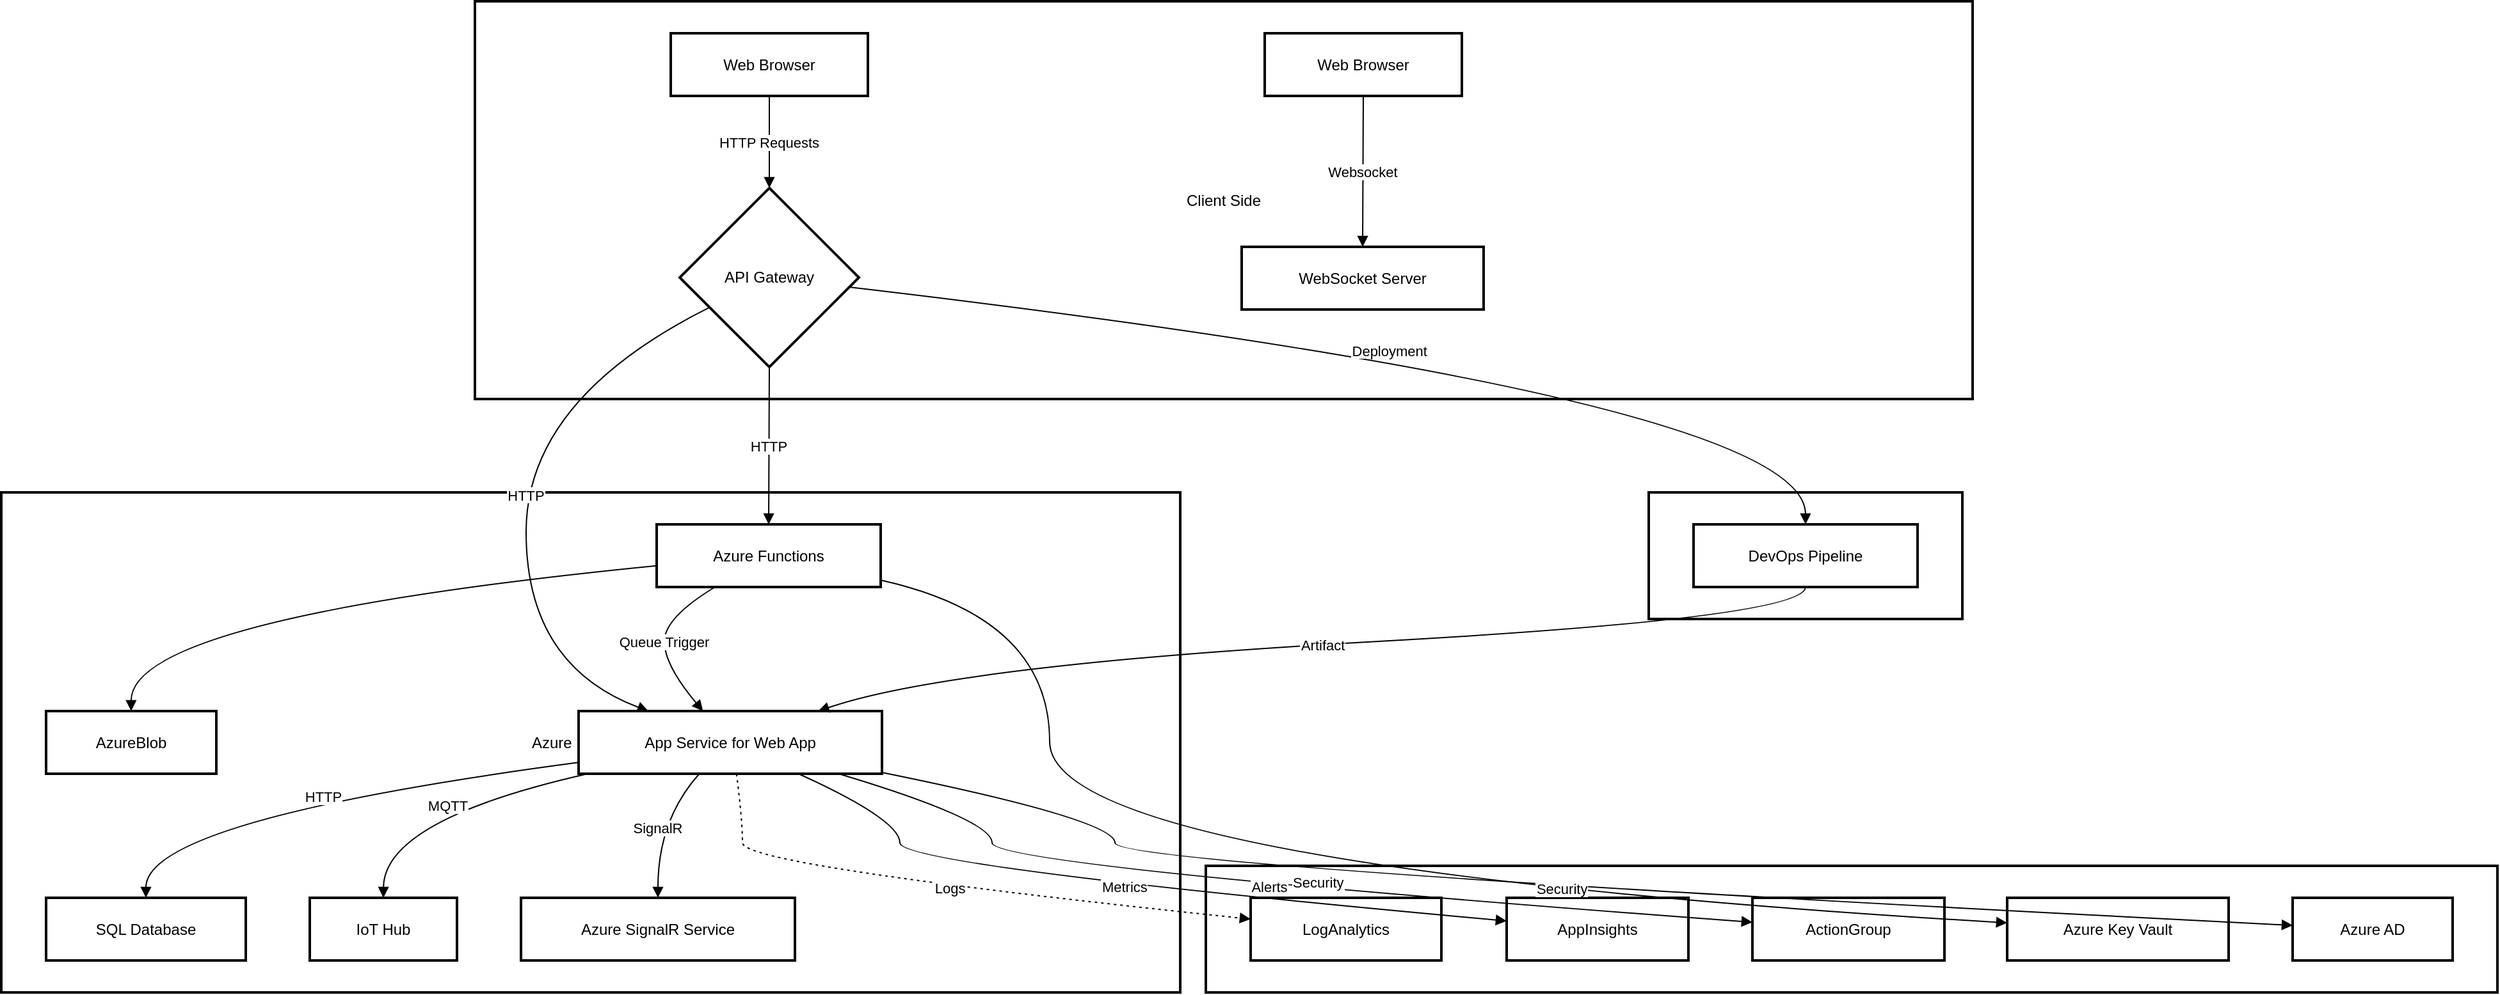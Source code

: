 <mxfile version="24.9.2">
  <diagram name="Seite-1" id="gJsIBYDGqS8oT-TaSScV">
    <mxGraphModel>
      <root>
        <mxCell id="0" />
        <mxCell id="1" parent="0" />
        <mxCell id="2" value="Deployment &amp; CI/CD" style="whiteSpace=wrap;strokeWidth=2;" vertex="1" parent="1">
          <mxGeometry x="1295" y="392" width="245" height="99" as="geometry" />
        </mxCell>
        <mxCell id="3" value="Monitoring &amp; Security" style="whiteSpace=wrap;strokeWidth=2;" vertex="1" parent="1">
          <mxGeometry x="949" y="684" width="1009" height="99" as="geometry" />
        </mxCell>
        <mxCell id="4" value="Azure Resources" style="whiteSpace=wrap;strokeWidth=2;" vertex="1" parent="1">
          <mxGeometry x="8" y="392" width="921" height="391" as="geometry" />
        </mxCell>
        <mxCell id="5" value="Client Side" style="whiteSpace=wrap;strokeWidth=2;" vertex="1" parent="1">
          <mxGeometry x="378" y="8" width="1170" height="311" as="geometry" />
        </mxCell>
        <mxCell id="6" value="Web Browser" style="whiteSpace=wrap;strokeWidth=2;" vertex="1" parent="1">
          <mxGeometry x="531" y="33" width="154" height="49" as="geometry" />
        </mxCell>
        <mxCell id="7" value="API Gateway" style="rhombus;strokeWidth=2;whiteSpace=wrap;" vertex="1" parent="1">
          <mxGeometry x="538" y="154" width="140" height="140" as="geometry" />
        </mxCell>
        <mxCell id="8" value="Web Browser" style="whiteSpace=wrap;strokeWidth=2;" vertex="1" parent="1">
          <mxGeometry x="995" y="33" width="154" height="49" as="geometry" />
        </mxCell>
        <mxCell id="9" value="WebSocket Server" style="whiteSpace=wrap;strokeWidth=2;" vertex="1" parent="1">
          <mxGeometry x="977" y="200" width="189" height="49" as="geometry" />
        </mxCell>
        <mxCell id="10" value="Azure Functions" style="whiteSpace=wrap;strokeWidth=2;" vertex="1" parent="1">
          <mxGeometry x="520" y="417" width="175" height="49" as="geometry" />
        </mxCell>
        <mxCell id="11" value="AzureBlob" style="whiteSpace=wrap;strokeWidth=2;" vertex="1" parent="1">
          <mxGeometry x="43" y="563" width="133" height="49" as="geometry" />
        </mxCell>
        <mxCell id="12" value="App Service for Web App" style="whiteSpace=wrap;strokeWidth=2;" vertex="1" parent="1">
          <mxGeometry x="459" y="563" width="237" height="49" as="geometry" />
        </mxCell>
        <mxCell id="13" value="SQL Database" style="whiteSpace=wrap;strokeWidth=2;" vertex="1" parent="1">
          <mxGeometry x="43" y="709" width="156" height="49" as="geometry" />
        </mxCell>
        <mxCell id="14" value="IoT Hub" style="whiteSpace=wrap;strokeWidth=2;" vertex="1" parent="1">
          <mxGeometry x="249" y="709" width="115" height="49" as="geometry" />
        </mxCell>
        <mxCell id="15" value="Azure SignalR Service" style="whiteSpace=wrap;strokeWidth=2;" vertex="1" parent="1">
          <mxGeometry x="414" y="709" width="214" height="49" as="geometry" />
        </mxCell>
        <mxCell id="16" value="LogAnalytics" style="whiteSpace=wrap;strokeWidth=2;" vertex="1" parent="1">
          <mxGeometry x="984" y="709" width="149" height="49" as="geometry" />
        </mxCell>
        <mxCell id="17" value="AppInsights" style="whiteSpace=wrap;strokeWidth=2;" vertex="1" parent="1">
          <mxGeometry x="1184" y="709" width="142" height="49" as="geometry" />
        </mxCell>
        <mxCell id="18" value="ActionGroup" style="whiteSpace=wrap;strokeWidth=2;" vertex="1" parent="1">
          <mxGeometry x="1376" y="709" width="150" height="49" as="geometry" />
        </mxCell>
        <mxCell id="19" value="Azure Key Vault" style="whiteSpace=wrap;strokeWidth=2;" vertex="1" parent="1">
          <mxGeometry x="1575" y="709" width="173" height="49" as="geometry" />
        </mxCell>
        <mxCell id="20" value="Azure AD" style="whiteSpace=wrap;strokeWidth=2;" vertex="1" parent="1">
          <mxGeometry x="1798" y="709" width="125" height="49" as="geometry" />
        </mxCell>
        <mxCell id="21" value="DevOps Pipeline" style="whiteSpace=wrap;strokeWidth=2;" vertex="1" parent="1">
          <mxGeometry x="1330" y="417" width="175" height="49" as="geometry" />
        </mxCell>
        <mxCell id="22" value="HTTP Requests" style="curved=1;startArrow=none;endArrow=block;exitX=0.5;exitY=0.99;entryX=0.5;entryY=0;" edge="1" parent="1" source="6" target="7">
          <mxGeometry relative="1" as="geometry">
            <Array as="points" />
          </mxGeometry>
        </mxCell>
        <mxCell id="23" value="Websocket" style="curved=1;startArrow=none;endArrow=block;exitX=0.5;exitY=0.99;entryX=0.5;entryY=0;" edge="1" parent="1" source="8" target="9">
          <mxGeometry relative="1" as="geometry">
            <Array as="points" />
          </mxGeometry>
        </mxCell>
        <mxCell id="24" value="HTTP" style="curved=1;startArrow=none;endArrow=block;exitX=0.5;exitY=1;entryX=0.5;entryY=-0.01;" edge="1" parent="1" source="7" target="10">
          <mxGeometry relative="1" as="geometry">
            <Array as="points" />
          </mxGeometry>
        </mxCell>
        <mxCell id="25" value="" style="curved=1;startArrow=none;endArrow=block;exitX=0;exitY=0.66;entryX=0.5;entryY=0;" edge="1" parent="1" source="10" target="11">
          <mxGeometry relative="1" as="geometry">
            <Array as="points">
              <mxPoint x="109" y="490" />
            </Array>
          </mxGeometry>
        </mxCell>
        <mxCell id="26" value="HTTP" style="curved=1;startArrow=none;endArrow=block;exitX=0;exitY=0.75;entryX=0.23;entryY=0;" edge="1" parent="1" source="7" target="12">
          <mxGeometry relative="1" as="geometry">
            <Array as="points">
              <mxPoint x="418" y="319" />
              <mxPoint x="418" y="527" />
            </Array>
          </mxGeometry>
        </mxCell>
        <mxCell id="27" value="HTTP" style="curved=1;startArrow=none;endArrow=block;exitX=0;exitY=0.82;entryX=0.5;entryY=0;" edge="1" parent="1" source="12" target="13">
          <mxGeometry relative="1" as="geometry">
            <Array as="points">
              <mxPoint x="121" y="648" />
            </Array>
          </mxGeometry>
        </mxCell>
        <mxCell id="28" value="MQTT" style="curved=1;startArrow=none;endArrow=block;exitX=0.04;exitY=0.99;entryX=0.5;entryY=0;" edge="1" parent="1" source="12" target="14">
          <mxGeometry relative="1" as="geometry">
            <Array as="points">
              <mxPoint x="307" y="648" />
            </Array>
          </mxGeometry>
        </mxCell>
        <mxCell id="29" value="SignalR" style="curved=1;startArrow=none;endArrow=block;exitX=0.4;exitY=0.99;entryX=0.5;entryY=0;" edge="1" parent="1" source="12" target="15">
          <mxGeometry relative="1" as="geometry">
            <Array as="points">
              <mxPoint x="521" y="648" />
            </Array>
          </mxGeometry>
        </mxCell>
        <mxCell id="30" value="Queue Trigger" style="curved=1;startArrow=none;endArrow=block;exitX=0.27;exitY=0.98;entryX=0.41;entryY=0;" edge="1" parent="1" source="10" target="12">
          <mxGeometry relative="1" as="geometry">
            <Array as="points">
              <mxPoint x="526" y="490" />
              <mxPoint x="526" y="527" />
            </Array>
          </mxGeometry>
        </mxCell>
        <mxCell id="31" value="Logs" style="curved=1;dashed=1;dashPattern=2 3;startArrow=none;endArrow=block;exitX=0.52;exitY=0.99;entryX=0;entryY=0.34;" edge="1" parent="1" source="12" target="16">
          <mxGeometry relative="1" as="geometry">
            <Array as="points">
              <mxPoint x="587" y="648" />
              <mxPoint x="587" y="684" />
            </Array>
          </mxGeometry>
        </mxCell>
        <mxCell id="32" value="Metrics" style="curved=1;startArrow=none;endArrow=block;exitX=0.72;exitY=0.99;entryX=0;entryY=0.37;" edge="1" parent="1" source="12" target="17">
          <mxGeometry relative="1" as="geometry">
            <Array as="points">
              <mxPoint x="710" y="648" />
              <mxPoint x="710" y="684" />
            </Array>
          </mxGeometry>
        </mxCell>
        <mxCell id="33" value="Alerts" style="curved=1;startArrow=none;endArrow=block;exitX=0.85;exitY=0.99;entryX=0;entryY=0.39;" edge="1" parent="1" source="12" target="18">
          <mxGeometry relative="1" as="geometry">
            <Array as="points">
              <mxPoint x="782" y="648" />
              <mxPoint x="782" y="684" />
            </Array>
          </mxGeometry>
        </mxCell>
        <mxCell id="34" value="Security" style="curved=1;startArrow=none;endArrow=block;exitX=1;exitY=0.89;entryX=0;entryY=0.4;" edge="1" parent="1" source="10" target="19">
          <mxGeometry relative="1" as="geometry">
            <Array as="points">
              <mxPoint x="827" y="490" />
              <mxPoint x="827" y="684" />
            </Array>
          </mxGeometry>
        </mxCell>
        <mxCell id="35" value="Security" style="curved=1;startArrow=none;endArrow=block;exitX=1;exitY=0.98;entryX=0;entryY=0.44;" edge="1" parent="1" source="12" target="20">
          <mxGeometry relative="1" as="geometry">
            <Array as="points">
              <mxPoint x="878" y="648" />
              <mxPoint x="878" y="684" />
            </Array>
          </mxGeometry>
        </mxCell>
        <mxCell id="36" value="Deployment" style="curved=1;startArrow=none;endArrow=block;exitX=1;exitY=0.56;entryX=0.5;entryY=-0.01;" edge="1" parent="1" source="7" target="21">
          <mxGeometry relative="1" as="geometry">
            <Array as="points">
              <mxPoint x="1417" y="319" />
            </Array>
          </mxGeometry>
        </mxCell>
        <mxCell id="37" value="Artifact" style="curved=1;startArrow=none;endArrow=block;exitX=0.5;exitY=0.98;entryX=0.79;entryY=0;" edge="1" parent="1" source="21" target="12">
          <mxGeometry relative="1" as="geometry">
            <Array as="points">
              <mxPoint x="1417" y="490" />
              <mxPoint x="751" y="527" />
            </Array>
          </mxGeometry>
        </mxCell>
      </root>
    </mxGraphModel>
  </diagram>
</mxfile>
